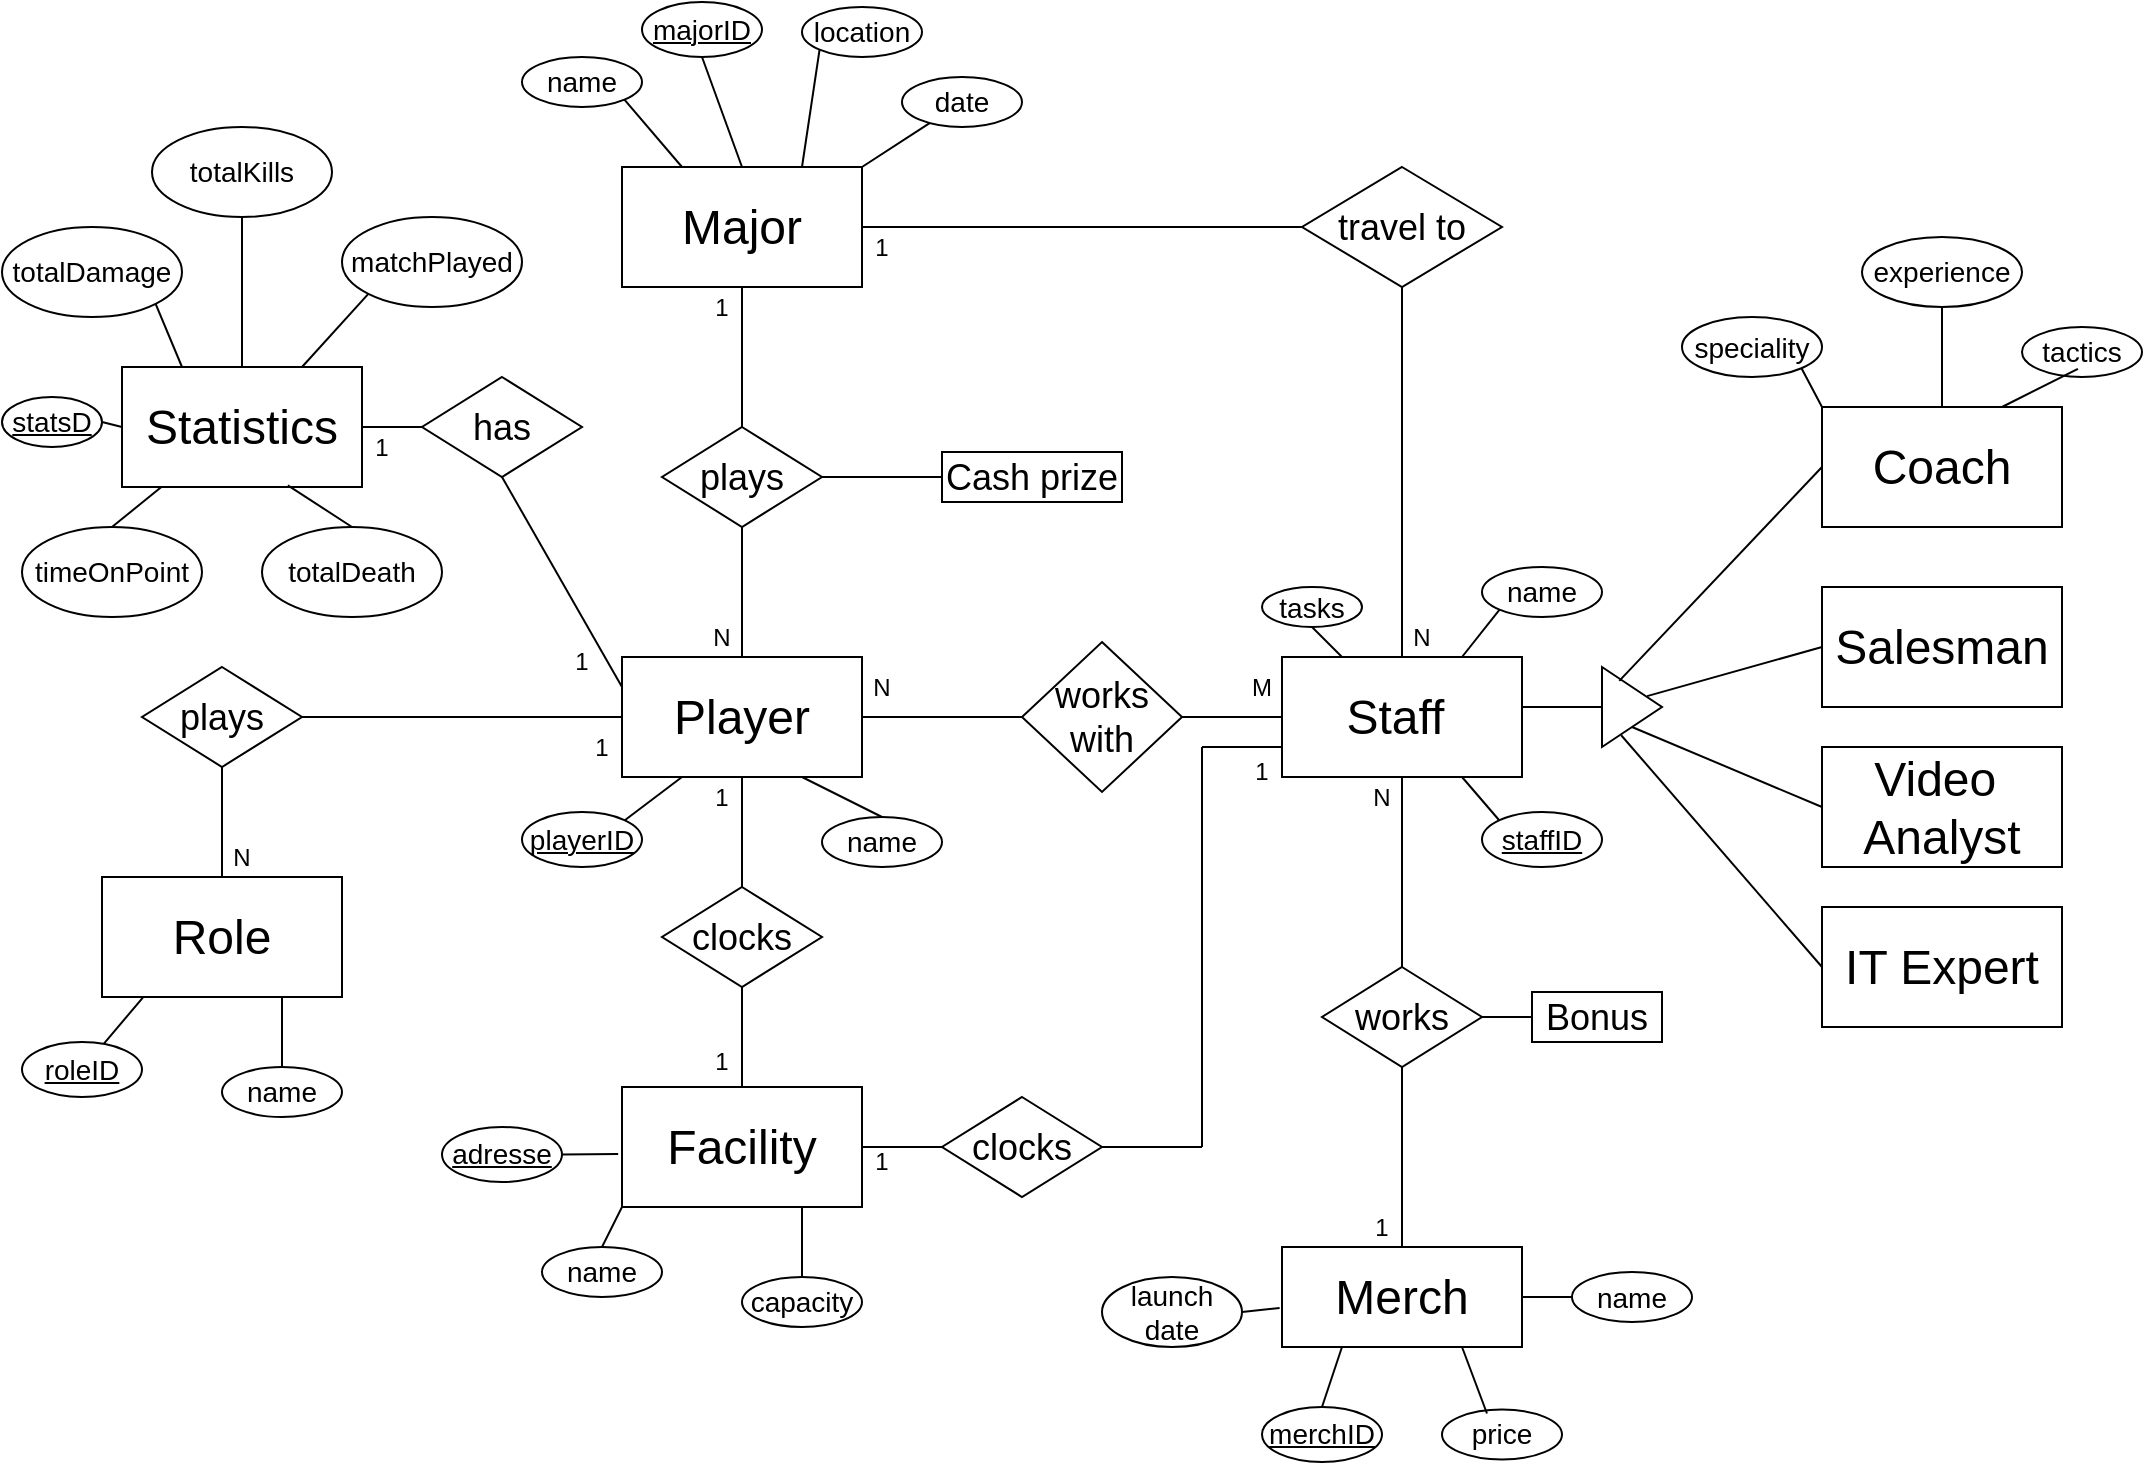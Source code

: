 <mxfile version="24.4.10" type="github">
  <diagram name="Page-1" id="mpO6CN6qQZyS7VdnXvxC">
    <mxGraphModel dx="1644" dy="1393" grid="1" gridSize="10" guides="1" tooltips="1" connect="1" arrows="1" fold="1" page="1" pageScale="1" pageWidth="1100" pageHeight="850" math="0" shadow="0">
      <root>
        <mxCell id="0" />
        <mxCell id="1" parent="0" />
        <mxCell id="7F4NbGWEjHwFpx8pUK05-1" value="&lt;font style=&quot;font-size: 24px;&quot;&gt;Player&lt;/font&gt;" style="rounded=0;whiteSpace=wrap;html=1;" vertex="1" parent="1">
          <mxGeometry x="330" y="387.5" width="120" height="60" as="geometry" />
        </mxCell>
        <mxCell id="7F4NbGWEjHwFpx8pUK05-2" value="&lt;font style=&quot;font-size: 24px;&quot;&gt;Major&lt;/font&gt;" style="rounded=0;whiteSpace=wrap;html=1;" vertex="1" parent="1">
          <mxGeometry x="330" y="142.5" width="120" height="60" as="geometry" />
        </mxCell>
        <mxCell id="7F4NbGWEjHwFpx8pUK05-3" value="&lt;font style=&quot;font-size: 24px;&quot;&gt;Statistics&lt;/font&gt;" style="rounded=0;whiteSpace=wrap;html=1;" vertex="1" parent="1">
          <mxGeometry x="80" y="242.5" width="120" height="60" as="geometry" />
        </mxCell>
        <mxCell id="7F4NbGWEjHwFpx8pUK05-4" value="&lt;font style=&quot;font-size: 24px;&quot;&gt;Facility&lt;/font&gt;" style="rounded=0;whiteSpace=wrap;html=1;" vertex="1" parent="1">
          <mxGeometry x="330" y="602.5" width="120" height="60" as="geometry" />
        </mxCell>
        <mxCell id="7F4NbGWEjHwFpx8pUK05-5" value="&lt;font style=&quot;font-size: 24px;&quot;&gt;Staff&amp;nbsp;&lt;/font&gt;" style="rounded=0;whiteSpace=wrap;html=1;" vertex="1" parent="1">
          <mxGeometry x="660" y="387.5" width="120" height="60" as="geometry" />
        </mxCell>
        <mxCell id="7F4NbGWEjHwFpx8pUK05-7" value="&lt;font style=&quot;font-size: 24px;&quot;&gt;Merch&lt;/font&gt;" style="rounded=0;whiteSpace=wrap;html=1;" vertex="1" parent="1">
          <mxGeometry x="660" y="682.5" width="120" height="50" as="geometry" />
        </mxCell>
        <mxCell id="7F4NbGWEjHwFpx8pUK05-8" value="&lt;font style=&quot;font-size: 24px;&quot;&gt;Salesman&lt;/font&gt;" style="rounded=0;whiteSpace=wrap;html=1;" vertex="1" parent="1">
          <mxGeometry x="930" y="352.5" width="120" height="60" as="geometry" />
        </mxCell>
        <mxCell id="7F4NbGWEjHwFpx8pUK05-9" value="&lt;font style=&quot;font-size: 24px;&quot;&gt;Coach&lt;/font&gt;" style="rounded=0;whiteSpace=wrap;html=1;" vertex="1" parent="1">
          <mxGeometry x="930" y="262.5" width="120" height="60" as="geometry" />
        </mxCell>
        <mxCell id="7F4NbGWEjHwFpx8pUK05-10" value="&lt;font style=&quot;font-size: 24px;&quot;&gt;Video&amp;nbsp;&lt;/font&gt;&lt;div&gt;&lt;font style=&quot;font-size: 24px;&quot;&gt;Analyst&lt;/font&gt;&lt;/div&gt;" style="rounded=0;whiteSpace=wrap;html=1;" vertex="1" parent="1">
          <mxGeometry x="930" y="432.5" width="120" height="60" as="geometry" />
        </mxCell>
        <mxCell id="7F4NbGWEjHwFpx8pUK05-11" value="&lt;font style=&quot;font-size: 24px;&quot;&gt;IT Expert&lt;/font&gt;" style="rounded=0;whiteSpace=wrap;html=1;" vertex="1" parent="1">
          <mxGeometry x="930" y="512.5" width="120" height="60" as="geometry" />
        </mxCell>
        <mxCell id="7F4NbGWEjHwFpx8pUK05-12" value="&lt;font style=&quot;font-size: 24px;&quot;&gt;Role&lt;/font&gt;" style="rounded=0;whiteSpace=wrap;html=1;" vertex="1" parent="1">
          <mxGeometry x="70" y="497.5" width="120" height="60" as="geometry" />
        </mxCell>
        <mxCell id="7F4NbGWEjHwFpx8pUK05-13" value="&lt;font style=&quot;font-size: 18px;&quot;&gt;plays&lt;/font&gt;" style="rhombus;whiteSpace=wrap;html=1;" vertex="1" parent="1">
          <mxGeometry x="350" y="272.5" width="80" height="50" as="geometry" />
        </mxCell>
        <mxCell id="7F4NbGWEjHwFpx8pUK05-14" value="&lt;font style=&quot;font-size: 18px;&quot;&gt;Cash prize&lt;/font&gt;" style="rounded=0;whiteSpace=wrap;html=1;" vertex="1" parent="1">
          <mxGeometry x="490" y="285" width="90" height="25" as="geometry" />
        </mxCell>
        <mxCell id="7F4NbGWEjHwFpx8pUK05-15" value="&lt;font style=&quot;font-size: 18px;&quot;&gt;clocks&lt;/font&gt;" style="rhombus;whiteSpace=wrap;html=1;" vertex="1" parent="1">
          <mxGeometry x="350" y="502.5" width="80" height="50" as="geometry" />
        </mxCell>
        <mxCell id="7F4NbGWEjHwFpx8pUK05-16" value="&lt;font style=&quot;font-size: 18px;&quot;&gt;clocks&lt;/font&gt;" style="rhombus;whiteSpace=wrap;html=1;" vertex="1" parent="1">
          <mxGeometry x="490" y="607.5" width="80" height="50" as="geometry" />
        </mxCell>
        <mxCell id="7F4NbGWEjHwFpx8pUK05-17" value="&lt;font style=&quot;font-size: 18px;&quot;&gt;works&lt;/font&gt;" style="rhombus;whiteSpace=wrap;html=1;" vertex="1" parent="1">
          <mxGeometry x="680" y="542.5" width="80" height="50" as="geometry" />
        </mxCell>
        <mxCell id="7F4NbGWEjHwFpx8pUK05-18" value="" style="triangle;whiteSpace=wrap;html=1;" vertex="1" parent="1">
          <mxGeometry x="820" y="392.5" width="30" height="40" as="geometry" />
        </mxCell>
        <mxCell id="7F4NbGWEjHwFpx8pUK05-19" value="&lt;font style=&quot;font-size: 18px;&quot;&gt;has&lt;/font&gt;" style="rhombus;whiteSpace=wrap;html=1;" vertex="1" parent="1">
          <mxGeometry x="230" y="247.5" width="80" height="50" as="geometry" />
        </mxCell>
        <mxCell id="7F4NbGWEjHwFpx8pUK05-20" value="&lt;font style=&quot;font-size: 18px;&quot;&gt;plays&lt;/font&gt;" style="rhombus;whiteSpace=wrap;html=1;" vertex="1" parent="1">
          <mxGeometry x="90" y="392.5" width="80" height="50" as="geometry" />
        </mxCell>
        <mxCell id="7F4NbGWEjHwFpx8pUK05-21" value="&lt;font style=&quot;font-size: 18px;&quot;&gt;travel to&lt;/font&gt;" style="rhombus;whiteSpace=wrap;html=1;" vertex="1" parent="1">
          <mxGeometry x="670" y="142.5" width="100" height="60" as="geometry" />
        </mxCell>
        <mxCell id="7F4NbGWEjHwFpx8pUK05-22" value="" style="endArrow=none;html=1;rounded=0;exitX=0.5;exitY=1;exitDx=0;exitDy=0;entryX=0.5;entryY=0;entryDx=0;entryDy=0;" edge="1" parent="1" source="7F4NbGWEjHwFpx8pUK05-1" target="7F4NbGWEjHwFpx8pUK05-15">
          <mxGeometry width="50" height="50" relative="1" as="geometry">
            <mxPoint x="430" y="522.5" as="sourcePoint" />
            <mxPoint x="480" y="472.5" as="targetPoint" />
          </mxGeometry>
        </mxCell>
        <mxCell id="7F4NbGWEjHwFpx8pUK05-23" value="" style="endArrow=none;html=1;rounded=0;entryX=0.5;entryY=0;entryDx=0;entryDy=0;" edge="1" parent="1" target="7F4NbGWEjHwFpx8pUK05-4">
          <mxGeometry width="50" height="50" relative="1" as="geometry">
            <mxPoint x="390" y="552.5" as="sourcePoint" />
            <mxPoint x="400" y="512.5" as="targetPoint" />
          </mxGeometry>
        </mxCell>
        <mxCell id="7F4NbGWEjHwFpx8pUK05-24" value="" style="endArrow=none;html=1;rounded=0;exitX=0;exitY=0.5;exitDx=0;exitDy=0;entryX=1;entryY=0.5;entryDx=0;entryDy=0;" edge="1" parent="1" source="7F4NbGWEjHwFpx8pUK05-1" target="7F4NbGWEjHwFpx8pUK05-20">
          <mxGeometry width="50" height="50" relative="1" as="geometry">
            <mxPoint x="410" y="467.5" as="sourcePoint" />
            <mxPoint x="410" y="522.5" as="targetPoint" />
          </mxGeometry>
        </mxCell>
        <mxCell id="7F4NbGWEjHwFpx8pUK05-25" value="" style="endArrow=none;html=1;rounded=0;exitX=0.5;exitY=1;exitDx=0;exitDy=0;entryX=0.5;entryY=0;entryDx=0;entryDy=0;" edge="1" parent="1" source="7F4NbGWEjHwFpx8pUK05-20" target="7F4NbGWEjHwFpx8pUK05-12">
          <mxGeometry width="50" height="50" relative="1" as="geometry">
            <mxPoint x="420" y="477.5" as="sourcePoint" />
            <mxPoint x="420" y="532.5" as="targetPoint" />
          </mxGeometry>
        </mxCell>
        <mxCell id="7F4NbGWEjHwFpx8pUK05-27" value="" style="endArrow=none;html=1;rounded=0;entryX=1;entryY=0.5;entryDx=0;entryDy=0;exitX=0;exitY=0.5;exitDx=0;exitDy=0;" edge="1" parent="1" source="7F4NbGWEjHwFpx8pUK05-19" target="7F4NbGWEjHwFpx8pUK05-3">
          <mxGeometry width="50" height="50" relative="1" as="geometry">
            <mxPoint x="430" y="522.5" as="sourcePoint" />
            <mxPoint x="480" y="472.5" as="targetPoint" />
          </mxGeometry>
        </mxCell>
        <mxCell id="7F4NbGWEjHwFpx8pUK05-28" value="" style="endArrow=none;html=1;rounded=0;exitX=0.5;exitY=1;exitDx=0;exitDy=0;entryX=0;entryY=0.25;entryDx=0;entryDy=0;" edge="1" parent="1" source="7F4NbGWEjHwFpx8pUK05-19" target="7F4NbGWEjHwFpx8pUK05-1">
          <mxGeometry width="50" height="50" relative="1" as="geometry">
            <mxPoint x="440" y="497.5" as="sourcePoint" />
            <mxPoint x="440" y="552.5" as="targetPoint" />
          </mxGeometry>
        </mxCell>
        <mxCell id="7F4NbGWEjHwFpx8pUK05-29" value="" style="endArrow=none;html=1;rounded=0;exitX=0.5;exitY=1;exitDx=0;exitDy=0;entryX=0.5;entryY=0;entryDx=0;entryDy=0;" edge="1" parent="1" source="7F4NbGWEjHwFpx8pUK05-13" target="7F4NbGWEjHwFpx8pUK05-1">
          <mxGeometry width="50" height="50" relative="1" as="geometry">
            <mxPoint x="450" y="507.5" as="sourcePoint" />
            <mxPoint x="450" y="562.5" as="targetPoint" />
          </mxGeometry>
        </mxCell>
        <mxCell id="7F4NbGWEjHwFpx8pUK05-30" value="" style="endArrow=none;html=1;rounded=0;exitX=0.5;exitY=1;exitDx=0;exitDy=0;entryX=0.5;entryY=0;entryDx=0;entryDy=0;" edge="1" parent="1" source="7F4NbGWEjHwFpx8pUK05-2" target="7F4NbGWEjHwFpx8pUK05-13">
          <mxGeometry width="50" height="50" relative="1" as="geometry">
            <mxPoint x="460" y="517.5" as="sourcePoint" />
            <mxPoint x="460" y="572.5" as="targetPoint" />
          </mxGeometry>
        </mxCell>
        <mxCell id="7F4NbGWEjHwFpx8pUK05-31" value="" style="endArrow=none;html=1;rounded=0;exitX=1;exitY=0.5;exitDx=0;exitDy=0;entryX=0;entryY=0.5;entryDx=0;entryDy=0;" edge="1" parent="1" source="7F4NbGWEjHwFpx8pUK05-13" target="7F4NbGWEjHwFpx8pUK05-14">
          <mxGeometry width="50" height="50" relative="1" as="geometry">
            <mxPoint x="470" y="527.5" as="sourcePoint" />
            <mxPoint x="470" y="582.5" as="targetPoint" />
          </mxGeometry>
        </mxCell>
        <mxCell id="7F4NbGWEjHwFpx8pUK05-32" value="" style="endArrow=none;html=1;rounded=0;exitX=0.5;exitY=1;exitDx=0;exitDy=0;entryX=0.5;entryY=0;entryDx=0;entryDy=0;" edge="1" parent="1" source="7F4NbGWEjHwFpx8pUK05-21" target="7F4NbGWEjHwFpx8pUK05-5">
          <mxGeometry width="50" height="50" relative="1" as="geometry">
            <mxPoint x="480" y="537.5" as="sourcePoint" />
            <mxPoint x="480" y="592.5" as="targetPoint" />
          </mxGeometry>
        </mxCell>
        <mxCell id="7F4NbGWEjHwFpx8pUK05-33" value="&lt;font style=&quot;font-size: 18px;&quot;&gt;works with&lt;/font&gt;" style="rhombus;whiteSpace=wrap;html=1;" vertex="1" parent="1">
          <mxGeometry x="530" y="380" width="80" height="75" as="geometry" />
        </mxCell>
        <mxCell id="7F4NbGWEjHwFpx8pUK05-34" value="" style="endArrow=none;html=1;rounded=0;exitX=1;exitY=0.5;exitDx=0;exitDy=0;entryX=0;entryY=0.5;entryDx=0;entryDy=0;" edge="1" parent="1" source="7F4NbGWEjHwFpx8pUK05-33" target="7F4NbGWEjHwFpx8pUK05-5">
          <mxGeometry width="50" height="50" relative="1" as="geometry">
            <mxPoint x="730" y="222.5" as="sourcePoint" />
            <mxPoint x="730" y="397.5" as="targetPoint" />
          </mxGeometry>
        </mxCell>
        <mxCell id="7F4NbGWEjHwFpx8pUK05-35" value="" style="endArrow=none;html=1;rounded=0;exitX=1;exitY=0.5;exitDx=0;exitDy=0;entryX=0;entryY=0.5;entryDx=0;entryDy=0;" edge="1" parent="1" source="7F4NbGWEjHwFpx8pUK05-1" target="7F4NbGWEjHwFpx8pUK05-33">
          <mxGeometry width="50" height="50" relative="1" as="geometry">
            <mxPoint x="740" y="232.5" as="sourcePoint" />
            <mxPoint x="740" y="407.5" as="targetPoint" />
          </mxGeometry>
        </mxCell>
        <mxCell id="7F4NbGWEjHwFpx8pUK05-36" value="" style="endArrow=none;html=1;rounded=0;exitX=0;exitY=0.5;exitDx=0;exitDy=0;" edge="1" parent="1" source="7F4NbGWEjHwFpx8pUK05-18">
          <mxGeometry width="50" height="50" relative="1" as="geometry">
            <mxPoint x="750" y="242.5" as="sourcePoint" />
            <mxPoint x="780" y="412.5" as="targetPoint" />
          </mxGeometry>
        </mxCell>
        <mxCell id="7F4NbGWEjHwFpx8pUK05-37" value="" style="endArrow=none;html=1;rounded=0;exitX=0;exitY=0.5;exitDx=0;exitDy=0;entryX=0.752;entryY=0.364;entryDx=0;entryDy=0;entryPerimeter=0;" edge="1" parent="1" source="7F4NbGWEjHwFpx8pUK05-8" target="7F4NbGWEjHwFpx8pUK05-18">
          <mxGeometry width="50" height="50" relative="1" as="geometry">
            <mxPoint x="760" y="252.5" as="sourcePoint" />
            <mxPoint x="760" y="427.5" as="targetPoint" />
          </mxGeometry>
        </mxCell>
        <mxCell id="7F4NbGWEjHwFpx8pUK05-38" value="" style="endArrow=none;html=1;rounded=0;exitX=0;exitY=0.5;exitDx=0;exitDy=0;entryX=0.288;entryY=0.173;entryDx=0;entryDy=0;entryPerimeter=0;" edge="1" parent="1" source="7F4NbGWEjHwFpx8pUK05-9" target="7F4NbGWEjHwFpx8pUK05-18">
          <mxGeometry width="50" height="50" relative="1" as="geometry">
            <mxPoint x="770" y="262.5" as="sourcePoint" />
            <mxPoint x="850" y="412.5" as="targetPoint" />
          </mxGeometry>
        </mxCell>
        <mxCell id="7F4NbGWEjHwFpx8pUK05-39" value="" style="endArrow=none;html=1;rounded=0;exitX=0;exitY=0.5;exitDx=0;exitDy=0;entryX=0.5;entryY=1;entryDx=0;entryDy=0;" edge="1" parent="1" source="7F4NbGWEjHwFpx8pUK05-10" target="7F4NbGWEjHwFpx8pUK05-18">
          <mxGeometry width="50" height="50" relative="1" as="geometry">
            <mxPoint x="780" y="272.5" as="sourcePoint" />
            <mxPoint x="780" y="447.5" as="targetPoint" />
          </mxGeometry>
        </mxCell>
        <mxCell id="7F4NbGWEjHwFpx8pUK05-40" value="" style="endArrow=none;html=1;rounded=0;entryX=0;entryY=0.5;entryDx=0;entryDy=0;exitX=0.32;exitY=0.853;exitDx=0;exitDy=0;exitPerimeter=0;" edge="1" parent="1" source="7F4NbGWEjHwFpx8pUK05-18" target="7F4NbGWEjHwFpx8pUK05-11">
          <mxGeometry width="50" height="50" relative="1" as="geometry">
            <mxPoint x="830" y="422.5" as="sourcePoint" />
            <mxPoint x="790" y="457.5" as="targetPoint" />
          </mxGeometry>
        </mxCell>
        <mxCell id="7F4NbGWEjHwFpx8pUK05-41" value="" style="endArrow=none;html=1;rounded=0;exitX=1;exitY=0.5;exitDx=0;exitDy=0;entryX=0;entryY=0.5;entryDx=0;entryDy=0;" edge="1" parent="1" source="7F4NbGWEjHwFpx8pUK05-4" target="7F4NbGWEjHwFpx8pUK05-16">
          <mxGeometry width="50" height="50" relative="1" as="geometry">
            <mxPoint x="800" y="292.5" as="sourcePoint" />
            <mxPoint x="800" y="467.5" as="targetPoint" />
          </mxGeometry>
        </mxCell>
        <mxCell id="7F4NbGWEjHwFpx8pUK05-42" value="" style="endArrow=none;html=1;rounded=0;entryX=1;entryY=0.5;entryDx=0;entryDy=0;" edge="1" parent="1" target="7F4NbGWEjHwFpx8pUK05-16">
          <mxGeometry width="50" height="50" relative="1" as="geometry">
            <mxPoint x="620" y="632.5" as="sourcePoint" />
            <mxPoint x="810" y="477.5" as="targetPoint" />
          </mxGeometry>
        </mxCell>
        <mxCell id="7F4NbGWEjHwFpx8pUK05-43" value="" style="endArrow=none;html=1;rounded=0;" edge="1" parent="1">
          <mxGeometry width="50" height="50" relative="1" as="geometry">
            <mxPoint x="620" y="432.5" as="sourcePoint" />
            <mxPoint x="620" y="632.5" as="targetPoint" />
          </mxGeometry>
        </mxCell>
        <mxCell id="7F4NbGWEjHwFpx8pUK05-44" value="" style="endArrow=none;html=1;rounded=0;entryX=0;entryY=0.75;entryDx=0;entryDy=0;" edge="1" parent="1" target="7F4NbGWEjHwFpx8pUK05-5">
          <mxGeometry width="50" height="50" relative="1" as="geometry">
            <mxPoint x="620" y="432.5" as="sourcePoint" />
            <mxPoint x="830" y="497.5" as="targetPoint" />
          </mxGeometry>
        </mxCell>
        <mxCell id="7F4NbGWEjHwFpx8pUK05-45" value="" style="endArrow=none;html=1;rounded=0;entryX=0.5;entryY=1;entryDx=0;entryDy=0;" edge="1" parent="1" source="7F4NbGWEjHwFpx8pUK05-17" target="7F4NbGWEjHwFpx8pUK05-5">
          <mxGeometry width="50" height="50" relative="1" as="geometry">
            <mxPoint x="600" y="522.5" as="sourcePoint" />
            <mxPoint x="650" y="472.5" as="targetPoint" />
          </mxGeometry>
        </mxCell>
        <mxCell id="7F4NbGWEjHwFpx8pUK05-46" value="" style="endArrow=none;html=1;rounded=0;exitX=0.5;exitY=1;exitDx=0;exitDy=0;entryX=0.5;entryY=0;entryDx=0;entryDy=0;" edge="1" parent="1" source="7F4NbGWEjHwFpx8pUK05-17" target="7F4NbGWEjHwFpx8pUK05-7">
          <mxGeometry width="50" height="50" relative="1" as="geometry">
            <mxPoint x="840" y="332.5" as="sourcePoint" />
            <mxPoint x="840" y="507.5" as="targetPoint" />
          </mxGeometry>
        </mxCell>
        <mxCell id="7F4NbGWEjHwFpx8pUK05-47" value="" style="endArrow=none;html=1;rounded=0;exitX=0;exitY=0.5;exitDx=0;exitDy=0;entryX=1;entryY=0.5;entryDx=0;entryDy=0;" edge="1" parent="1" source="7F4NbGWEjHwFpx8pUK05-21" target="7F4NbGWEjHwFpx8pUK05-2">
          <mxGeometry width="50" height="50" relative="1" as="geometry">
            <mxPoint x="730" y="222.5" as="sourcePoint" />
            <mxPoint x="730" y="397.5" as="targetPoint" />
          </mxGeometry>
        </mxCell>
        <mxCell id="7F4NbGWEjHwFpx8pUK05-48" value="&lt;u&gt;&lt;font style=&quot;font-size: 14px;&quot;&gt;playerID&lt;/font&gt;&lt;/u&gt;" style="ellipse;whiteSpace=wrap;html=1;" vertex="1" parent="1">
          <mxGeometry x="280" y="465" width="60" height="27.5" as="geometry" />
        </mxCell>
        <mxCell id="7F4NbGWEjHwFpx8pUK05-49" value="&lt;font style=&quot;font-size: 14px;&quot;&gt;name&lt;/font&gt;" style="ellipse;whiteSpace=wrap;html=1;" vertex="1" parent="1">
          <mxGeometry x="430" y="467.5" width="60" height="25" as="geometry" />
        </mxCell>
        <mxCell id="7F4NbGWEjHwFpx8pUK05-51" value="&lt;font style=&quot;font-size: 14px;&quot;&gt;name&lt;/font&gt;" style="ellipse;whiteSpace=wrap;html=1;" vertex="1" parent="1">
          <mxGeometry x="760" y="342.5" width="60" height="25" as="geometry" />
        </mxCell>
        <mxCell id="7F4NbGWEjHwFpx8pUK05-52" value="&lt;u&gt;&lt;font style=&quot;font-size: 14px;&quot;&gt;staffID&lt;/font&gt;&lt;/u&gt;" style="ellipse;whiteSpace=wrap;html=1;" vertex="1" parent="1">
          <mxGeometry x="760" y="465" width="60" height="27.5" as="geometry" />
        </mxCell>
        <mxCell id="7F4NbGWEjHwFpx8pUK05-53" value="&lt;font style=&quot;font-size: 14px;&quot;&gt;experience&lt;/font&gt;" style="ellipse;whiteSpace=wrap;html=1;" vertex="1" parent="1">
          <mxGeometry x="950" y="177.5" width="80" height="35" as="geometry" />
        </mxCell>
        <mxCell id="7F4NbGWEjHwFpx8pUK05-54" value="&lt;font style=&quot;font-size: 14px;&quot;&gt;tactics&lt;/font&gt;" style="ellipse;whiteSpace=wrap;html=1;" vertex="1" parent="1">
          <mxGeometry x="1030" y="222.5" width="60" height="25" as="geometry" />
        </mxCell>
        <mxCell id="7F4NbGWEjHwFpx8pUK05-55" value="&lt;font style=&quot;font-size: 14px;&quot;&gt;speciality&lt;/font&gt;" style="ellipse;whiteSpace=wrap;html=1;" vertex="1" parent="1">
          <mxGeometry x="860" y="217.5" width="70" height="30" as="geometry" />
        </mxCell>
        <mxCell id="7F4NbGWEjHwFpx8pUK05-56" value="&lt;font style=&quot;font-size: 14px;&quot;&gt;tasks&lt;/font&gt;" style="ellipse;whiteSpace=wrap;html=1;" vertex="1" parent="1">
          <mxGeometry x="650" y="352.5" width="50" height="20" as="geometry" />
        </mxCell>
        <mxCell id="7F4NbGWEjHwFpx8pUK05-57" value="&lt;u&gt;&lt;font style=&quot;font-size: 14px;&quot;&gt;merchID&lt;/font&gt;&lt;/u&gt;" style="ellipse;whiteSpace=wrap;html=1;" vertex="1" parent="1">
          <mxGeometry x="650" y="762.5" width="60" height="27.5" as="geometry" />
        </mxCell>
        <mxCell id="7F4NbGWEjHwFpx8pUK05-58" value="&lt;font style=&quot;font-size: 14px;&quot;&gt;name&lt;/font&gt;" style="ellipse;whiteSpace=wrap;html=1;" vertex="1" parent="1">
          <mxGeometry x="805" y="695" width="60" height="25" as="geometry" />
        </mxCell>
        <mxCell id="7F4NbGWEjHwFpx8pUK05-59" value="&lt;font style=&quot;font-size: 14px;&quot;&gt;launch&lt;/font&gt;&lt;div&gt;&lt;font style=&quot;font-size: 14px;&quot;&gt;date&lt;/font&gt;&lt;/div&gt;" style="ellipse;whiteSpace=wrap;html=1;" vertex="1" parent="1">
          <mxGeometry x="570" y="697.5" width="70" height="35" as="geometry" />
        </mxCell>
        <mxCell id="7F4NbGWEjHwFpx8pUK05-60" value="&lt;font style=&quot;font-size: 14px;&quot;&gt;price&lt;/font&gt;" style="ellipse;whiteSpace=wrap;html=1;" vertex="1" parent="1">
          <mxGeometry x="740" y="763.75" width="60" height="25" as="geometry" />
        </mxCell>
        <mxCell id="7F4NbGWEjHwFpx8pUK05-61" value="&lt;u&gt;&lt;font style=&quot;font-size: 14px;&quot;&gt;adresse&lt;/font&gt;&lt;/u&gt;" style="ellipse;whiteSpace=wrap;html=1;" vertex="1" parent="1">
          <mxGeometry x="240" y="622.5" width="60" height="27.5" as="geometry" />
        </mxCell>
        <mxCell id="7F4NbGWEjHwFpx8pUK05-62" value="&lt;font style=&quot;font-size: 14px;&quot;&gt;name&lt;/font&gt;" style="ellipse;whiteSpace=wrap;html=1;" vertex="1" parent="1">
          <mxGeometry x="290" y="682.5" width="60" height="25" as="geometry" />
        </mxCell>
        <mxCell id="7F4NbGWEjHwFpx8pUK05-63" value="&lt;font style=&quot;font-size: 14px;&quot;&gt;capacity&lt;/font&gt;" style="ellipse;whiteSpace=wrap;html=1;" vertex="1" parent="1">
          <mxGeometry x="390" y="697.5" width="60" height="25" as="geometry" />
        </mxCell>
        <mxCell id="7F4NbGWEjHwFpx8pUK05-64" value="&lt;u&gt;&lt;font style=&quot;font-size: 14px;&quot;&gt;roleID&lt;/font&gt;&lt;/u&gt;" style="ellipse;whiteSpace=wrap;html=1;" vertex="1" parent="1">
          <mxGeometry x="30" y="580" width="60" height="27.5" as="geometry" />
        </mxCell>
        <mxCell id="7F4NbGWEjHwFpx8pUK05-65" value="&lt;u&gt;&lt;font style=&quot;font-size: 14px;&quot;&gt;statsD&lt;/font&gt;&lt;/u&gt;" style="ellipse;whiteSpace=wrap;html=1;" vertex="1" parent="1">
          <mxGeometry x="20" y="257.5" width="50" height="25" as="geometry" />
        </mxCell>
        <mxCell id="7F4NbGWEjHwFpx8pUK05-66" value="&lt;font style=&quot;font-size: 14px;&quot;&gt;name&lt;/font&gt;" style="ellipse;whiteSpace=wrap;html=1;" vertex="1" parent="1">
          <mxGeometry x="130" y="592.5" width="60" height="25" as="geometry" />
        </mxCell>
        <mxCell id="7F4NbGWEjHwFpx8pUK05-68" value="&lt;font style=&quot;font-size: 14px;&quot;&gt;matchPlayed&lt;/font&gt;" style="ellipse;whiteSpace=wrap;html=1;" vertex="1" parent="1">
          <mxGeometry x="190" y="167.5" width="90" height="45" as="geometry" />
        </mxCell>
        <mxCell id="7F4NbGWEjHwFpx8pUK05-69" value="&lt;font style=&quot;font-size: 14px;&quot;&gt;totalDamage&lt;/font&gt;" style="ellipse;whiteSpace=wrap;html=1;" vertex="1" parent="1">
          <mxGeometry x="20" y="172.5" width="90" height="45" as="geometry" />
        </mxCell>
        <mxCell id="7F4NbGWEjHwFpx8pUK05-70" value="&lt;span style=&quot;font-size: 14px;&quot;&gt;timeOnPoint&lt;/span&gt;" style="ellipse;whiteSpace=wrap;html=1;" vertex="1" parent="1">
          <mxGeometry x="30" y="322.5" width="90" height="45" as="geometry" />
        </mxCell>
        <mxCell id="7F4NbGWEjHwFpx8pUK05-71" value="&lt;font style=&quot;font-size: 14px;&quot;&gt;totalDeath&lt;/font&gt;" style="ellipse;whiteSpace=wrap;html=1;" vertex="1" parent="1">
          <mxGeometry x="150" y="322.5" width="90" height="45" as="geometry" />
        </mxCell>
        <mxCell id="7F4NbGWEjHwFpx8pUK05-73" value="&lt;font style=&quot;font-size: 14px;&quot;&gt;totalKills&lt;/font&gt;" style="ellipse;whiteSpace=wrap;html=1;" vertex="1" parent="1">
          <mxGeometry x="95" y="122.5" width="90" height="45" as="geometry" />
        </mxCell>
        <mxCell id="7F4NbGWEjHwFpx8pUK05-74" value="&lt;u&gt;&lt;font style=&quot;font-size: 14px;&quot;&gt;majorID&lt;/font&gt;&lt;/u&gt;" style="ellipse;whiteSpace=wrap;html=1;" vertex="1" parent="1">
          <mxGeometry x="340" y="60" width="60" height="27.5" as="geometry" />
        </mxCell>
        <mxCell id="7F4NbGWEjHwFpx8pUK05-75" value="&lt;font style=&quot;font-size: 14px;&quot;&gt;location&lt;/font&gt;" style="ellipse;whiteSpace=wrap;html=1;" vertex="1" parent="1">
          <mxGeometry x="420" y="62.5" width="60" height="25" as="geometry" />
        </mxCell>
        <mxCell id="7F4NbGWEjHwFpx8pUK05-76" value="&lt;font style=&quot;font-size: 14px;&quot;&gt;name&lt;/font&gt;" style="ellipse;whiteSpace=wrap;html=1;" vertex="1" parent="1">
          <mxGeometry x="280" y="87.5" width="60" height="25" as="geometry" />
        </mxCell>
        <mxCell id="7F4NbGWEjHwFpx8pUK05-77" value="&lt;font style=&quot;font-size: 14px;&quot;&gt;date&lt;/font&gt;" style="ellipse;whiteSpace=wrap;html=1;" vertex="1" parent="1">
          <mxGeometry x="470" y="97.5" width="60" height="25" as="geometry" />
        </mxCell>
        <mxCell id="7F4NbGWEjHwFpx8pUK05-78" value="&lt;font style=&quot;font-size: 18px;&quot;&gt;Bonus&lt;/font&gt;" style="rounded=0;whiteSpace=wrap;html=1;" vertex="1" parent="1">
          <mxGeometry x="785" y="555" width="65" height="25" as="geometry" />
        </mxCell>
        <mxCell id="7F4NbGWEjHwFpx8pUK05-79" value="" style="endArrow=none;html=1;rounded=0;exitX=1;exitY=0.5;exitDx=0;exitDy=0;entryX=0;entryY=0.5;entryDx=0;entryDy=0;" edge="1" parent="1" source="7F4NbGWEjHwFpx8pUK05-17" target="7F4NbGWEjHwFpx8pUK05-78">
          <mxGeometry width="50" height="50" relative="1" as="geometry">
            <mxPoint x="440" y="307.5" as="sourcePoint" />
            <mxPoint x="500" y="307.5" as="targetPoint" />
          </mxGeometry>
        </mxCell>
        <mxCell id="7F4NbGWEjHwFpx8pUK05-80" value="" style="endArrow=none;html=1;rounded=0;exitX=1;exitY=0.5;exitDx=0;exitDy=0;entryX=0;entryY=0.5;entryDx=0;entryDy=0;" edge="1" parent="1" source="7F4NbGWEjHwFpx8pUK05-7" target="7F4NbGWEjHwFpx8pUK05-58">
          <mxGeometry width="50" height="50" relative="1" as="geometry">
            <mxPoint x="730" y="602.5" as="sourcePoint" />
            <mxPoint x="730" y="692.5" as="targetPoint" />
          </mxGeometry>
        </mxCell>
        <mxCell id="7F4NbGWEjHwFpx8pUK05-81" value="" style="endArrow=none;html=1;rounded=0;exitX=0.75;exitY=1;exitDx=0;exitDy=0;entryX=0.375;entryY=0.08;entryDx=0;entryDy=0;entryPerimeter=0;" edge="1" parent="1" source="7F4NbGWEjHwFpx8pUK05-7" target="7F4NbGWEjHwFpx8pUK05-60">
          <mxGeometry width="50" height="50" relative="1" as="geometry">
            <mxPoint x="740" y="612.5" as="sourcePoint" />
            <mxPoint x="740" y="702.5" as="targetPoint" />
          </mxGeometry>
        </mxCell>
        <mxCell id="7F4NbGWEjHwFpx8pUK05-82" value="" style="endArrow=none;html=1;rounded=0;exitX=0.25;exitY=1;exitDx=0;exitDy=0;entryX=0.5;entryY=0;entryDx=0;entryDy=0;" edge="1" parent="1" source="7F4NbGWEjHwFpx8pUK05-7" target="7F4NbGWEjHwFpx8pUK05-57">
          <mxGeometry width="50" height="50" relative="1" as="geometry">
            <mxPoint x="750" y="622.5" as="sourcePoint" />
            <mxPoint x="750" y="712.5" as="targetPoint" />
          </mxGeometry>
        </mxCell>
        <mxCell id="7F4NbGWEjHwFpx8pUK05-83" value="" style="endArrow=none;html=1;rounded=0;exitX=-0.01;exitY=0.61;exitDx=0;exitDy=0;entryX=1;entryY=0.5;entryDx=0;entryDy=0;exitPerimeter=0;" edge="1" parent="1" source="7F4NbGWEjHwFpx8pUK05-7" target="7F4NbGWEjHwFpx8pUK05-59">
          <mxGeometry width="50" height="50" relative="1" as="geometry">
            <mxPoint x="760" y="632.5" as="sourcePoint" />
            <mxPoint x="760" y="722.5" as="targetPoint" />
          </mxGeometry>
        </mxCell>
        <mxCell id="7F4NbGWEjHwFpx8pUK05-84" value="" style="endArrow=none;html=1;rounded=0;exitX=0.5;exitY=0;exitDx=0;exitDy=0;entryX=0;entryY=1;entryDx=0;entryDy=0;" edge="1" parent="1" source="7F4NbGWEjHwFpx8pUK05-62" target="7F4NbGWEjHwFpx8pUK05-4">
          <mxGeometry width="50" height="50" relative="1" as="geometry">
            <mxPoint x="380" y="742.5" as="sourcePoint" />
            <mxPoint x="430" y="692.5" as="targetPoint" />
          </mxGeometry>
        </mxCell>
        <mxCell id="7F4NbGWEjHwFpx8pUK05-85" value="" style="endArrow=none;html=1;rounded=0;exitX=1;exitY=0.5;exitDx=0;exitDy=0;entryX=-0.016;entryY=0.558;entryDx=0;entryDy=0;entryPerimeter=0;" edge="1" parent="1" source="7F4NbGWEjHwFpx8pUK05-61" target="7F4NbGWEjHwFpx8pUK05-4">
          <mxGeometry width="50" height="50" relative="1" as="geometry">
            <mxPoint x="529.49" y="720" as="sourcePoint" />
            <mxPoint x="529.49" y="810" as="targetPoint" />
          </mxGeometry>
        </mxCell>
        <mxCell id="7F4NbGWEjHwFpx8pUK05-86" value="" style="endArrow=none;html=1;rounded=0;exitX=0.75;exitY=1;exitDx=0;exitDy=0;entryX=0.5;entryY=0;entryDx=0;entryDy=0;" edge="1" parent="1" source="7F4NbGWEjHwFpx8pUK05-4" target="7F4NbGWEjHwFpx8pUK05-63">
          <mxGeometry width="50" height="50" relative="1" as="geometry">
            <mxPoint x="459.74" y="662.5" as="sourcePoint" />
            <mxPoint x="459.74" y="752.5" as="targetPoint" />
          </mxGeometry>
        </mxCell>
        <mxCell id="7F4NbGWEjHwFpx8pUK05-87" value="" style="endArrow=none;html=1;rounded=0;exitX=0.75;exitY=1;exitDx=0;exitDy=0;entryX=0.5;entryY=0;entryDx=0;entryDy=0;" edge="1" parent="1" source="7F4NbGWEjHwFpx8pUK05-12" target="7F4NbGWEjHwFpx8pUK05-66">
          <mxGeometry width="50" height="50" relative="1" as="geometry">
            <mxPoint x="228.95" y="542.5" as="sourcePoint" />
            <mxPoint x="228.95" y="632.5" as="targetPoint" />
          </mxGeometry>
        </mxCell>
        <mxCell id="7F4NbGWEjHwFpx8pUK05-88" value="" style="endArrow=none;html=1;rounded=0;exitX=0.171;exitY=1.003;exitDx=0;exitDy=0;exitPerimeter=0;" edge="1" parent="1" source="7F4NbGWEjHwFpx8pUK05-12" target="7F4NbGWEjHwFpx8pUK05-64">
          <mxGeometry width="50" height="50" relative="1" as="geometry">
            <mxPoint x="170" y="567.5" as="sourcePoint" />
            <mxPoint x="170" y="602.5" as="targetPoint" />
          </mxGeometry>
        </mxCell>
        <mxCell id="7F4NbGWEjHwFpx8pUK05-89" value="" style="endArrow=none;html=1;rounded=0;exitX=0.5;exitY=0;exitDx=0;exitDy=0;entryX=0.164;entryY=1;entryDx=0;entryDy=0;entryPerimeter=0;" edge="1" parent="1" source="7F4NbGWEjHwFpx8pUK05-70" target="7F4NbGWEjHwFpx8pUK05-3">
          <mxGeometry width="50" height="50" relative="1" as="geometry">
            <mxPoint x="180" y="577.5" as="sourcePoint" />
            <mxPoint x="180" y="612.5" as="targetPoint" />
          </mxGeometry>
        </mxCell>
        <mxCell id="7F4NbGWEjHwFpx8pUK05-90" value="" style="endArrow=none;html=1;rounded=0;exitX=0.5;exitY=0;exitDx=0;exitDy=0;entryX=0.691;entryY=0.986;entryDx=0;entryDy=0;entryPerimeter=0;" edge="1" parent="1" source="7F4NbGWEjHwFpx8pUK05-71" target="7F4NbGWEjHwFpx8pUK05-3">
          <mxGeometry width="50" height="50" relative="1" as="geometry">
            <mxPoint x="96" y="331.5" as="sourcePoint" />
            <mxPoint x="110" y="312.5" as="targetPoint" />
          </mxGeometry>
        </mxCell>
        <mxCell id="7F4NbGWEjHwFpx8pUK05-91" value="" style="endArrow=none;html=1;rounded=0;exitX=0;exitY=0.5;exitDx=0;exitDy=0;entryX=1;entryY=0.5;entryDx=0;entryDy=0;" edge="1" parent="1" source="7F4NbGWEjHwFpx8pUK05-3" target="7F4NbGWEjHwFpx8pUK05-65">
          <mxGeometry width="50" height="50" relative="1" as="geometry">
            <mxPoint x="106" y="341.5" as="sourcePoint" />
            <mxPoint x="120" y="322.5" as="targetPoint" />
          </mxGeometry>
        </mxCell>
        <mxCell id="7F4NbGWEjHwFpx8pUK05-92" value="" style="endArrow=none;html=1;rounded=0;exitX=0.25;exitY=0;exitDx=0;exitDy=0;entryX=1;entryY=1;entryDx=0;entryDy=0;" edge="1" parent="1" source="7F4NbGWEjHwFpx8pUK05-3" target="7F4NbGWEjHwFpx8pUK05-69">
          <mxGeometry width="50" height="50" relative="1" as="geometry">
            <mxPoint x="116" y="351.5" as="sourcePoint" />
            <mxPoint x="130" y="332.5" as="targetPoint" />
          </mxGeometry>
        </mxCell>
        <mxCell id="7F4NbGWEjHwFpx8pUK05-93" value="" style="endArrow=none;html=1;rounded=0;exitX=0.5;exitY=0;exitDx=0;exitDy=0;entryX=0.5;entryY=1;entryDx=0;entryDy=0;" edge="1" parent="1" source="7F4NbGWEjHwFpx8pUK05-3" target="7F4NbGWEjHwFpx8pUK05-73">
          <mxGeometry width="50" height="50" relative="1" as="geometry">
            <mxPoint x="126" y="361.5" as="sourcePoint" />
            <mxPoint x="140" y="342.5" as="targetPoint" />
          </mxGeometry>
        </mxCell>
        <mxCell id="7F4NbGWEjHwFpx8pUK05-94" value="" style="endArrow=none;html=1;rounded=0;exitX=0.75;exitY=0;exitDx=0;exitDy=0;entryX=0;entryY=1;entryDx=0;entryDy=0;" edge="1" parent="1" source="7F4NbGWEjHwFpx8pUK05-3" target="7F4NbGWEjHwFpx8pUK05-68">
          <mxGeometry width="50" height="50" relative="1" as="geometry">
            <mxPoint x="136" y="371.5" as="sourcePoint" />
            <mxPoint x="150" y="352.5" as="targetPoint" />
          </mxGeometry>
        </mxCell>
        <mxCell id="7F4NbGWEjHwFpx8pUK05-95" value="" style="endArrow=none;html=1;rounded=0;exitX=0.25;exitY=0;exitDx=0;exitDy=0;entryX=1;entryY=1;entryDx=0;entryDy=0;" edge="1" parent="1" source="7F4NbGWEjHwFpx8pUK05-2" target="7F4NbGWEjHwFpx8pUK05-76">
          <mxGeometry width="50" height="50" relative="1" as="geometry">
            <mxPoint x="180" y="252.5" as="sourcePoint" />
            <mxPoint x="213" y="215.5" as="targetPoint" />
          </mxGeometry>
        </mxCell>
        <mxCell id="7F4NbGWEjHwFpx8pUK05-96" value="" style="endArrow=none;html=1;rounded=0;exitX=0.5;exitY=0;exitDx=0;exitDy=0;entryX=0.5;entryY=1;entryDx=0;entryDy=0;" edge="1" parent="1" source="7F4NbGWEjHwFpx8pUK05-2" target="7F4NbGWEjHwFpx8pUK05-74">
          <mxGeometry width="50" height="50" relative="1" as="geometry">
            <mxPoint x="190" y="262.5" as="sourcePoint" />
            <mxPoint x="223" y="225.5" as="targetPoint" />
          </mxGeometry>
        </mxCell>
        <mxCell id="7F4NbGWEjHwFpx8pUK05-97" value="" style="endArrow=none;html=1;rounded=0;exitX=0.75;exitY=0;exitDx=0;exitDy=0;entryX=0;entryY=1;entryDx=0;entryDy=0;" edge="1" parent="1" source="7F4NbGWEjHwFpx8pUK05-2" target="7F4NbGWEjHwFpx8pUK05-75">
          <mxGeometry width="50" height="50" relative="1" as="geometry">
            <mxPoint x="200" y="272.5" as="sourcePoint" />
            <mxPoint x="233" y="235.5" as="targetPoint" />
          </mxGeometry>
        </mxCell>
        <mxCell id="7F4NbGWEjHwFpx8pUK05-98" value="" style="endArrow=none;html=1;rounded=0;exitX=1;exitY=0;exitDx=0;exitDy=0;" edge="1" parent="1" source="7F4NbGWEjHwFpx8pUK05-2" target="7F4NbGWEjHwFpx8pUK05-77">
          <mxGeometry width="50" height="50" relative="1" as="geometry">
            <mxPoint x="210" y="282.5" as="sourcePoint" />
            <mxPoint x="243" y="245.5" as="targetPoint" />
          </mxGeometry>
        </mxCell>
        <mxCell id="7F4NbGWEjHwFpx8pUK05-99" value="" style="endArrow=none;html=1;rounded=0;exitX=0.75;exitY=1;exitDx=0;exitDy=0;entryX=0.5;entryY=0;entryDx=0;entryDy=0;" edge="1" parent="1" source="7F4NbGWEjHwFpx8pUK05-1" target="7F4NbGWEjHwFpx8pUK05-49">
          <mxGeometry width="50" height="50" relative="1" as="geometry">
            <mxPoint x="280" y="307.5" as="sourcePoint" />
            <mxPoint x="340" y="412.5" as="targetPoint" />
          </mxGeometry>
        </mxCell>
        <mxCell id="7F4NbGWEjHwFpx8pUK05-100" value="" style="endArrow=none;html=1;rounded=0;exitX=0.25;exitY=1;exitDx=0;exitDy=0;entryX=1;entryY=0;entryDx=0;entryDy=0;" edge="1" parent="1" source="7F4NbGWEjHwFpx8pUK05-1" target="7F4NbGWEjHwFpx8pUK05-48">
          <mxGeometry width="50" height="50" relative="1" as="geometry">
            <mxPoint x="290" y="317.5" as="sourcePoint" />
            <mxPoint x="350" y="422.5" as="targetPoint" />
          </mxGeometry>
        </mxCell>
        <mxCell id="7F4NbGWEjHwFpx8pUK05-101" value="" style="endArrow=none;html=1;rounded=0;exitX=0.75;exitY=0;exitDx=0;exitDy=0;entryX=0;entryY=1;entryDx=0;entryDy=0;" edge="1" parent="1" source="7F4NbGWEjHwFpx8pUK05-5" target="7F4NbGWEjHwFpx8pUK05-51">
          <mxGeometry width="50" height="50" relative="1" as="geometry">
            <mxPoint x="790" y="717.5" as="sourcePoint" />
            <mxPoint x="815" y="717.5" as="targetPoint" />
          </mxGeometry>
        </mxCell>
        <mxCell id="7F4NbGWEjHwFpx8pUK05-102" value="" style="endArrow=none;html=1;rounded=0;exitX=0.5;exitY=1;exitDx=0;exitDy=0;entryX=0.25;entryY=0;entryDx=0;entryDy=0;" edge="1" parent="1" source="7F4NbGWEjHwFpx8pUK05-56" target="7F4NbGWEjHwFpx8pUK05-5">
          <mxGeometry width="50" height="50" relative="1" as="geometry">
            <mxPoint x="800" y="727.5" as="sourcePoint" />
            <mxPoint x="825" y="727.5" as="targetPoint" />
          </mxGeometry>
        </mxCell>
        <mxCell id="7F4NbGWEjHwFpx8pUK05-103" value="" style="endArrow=none;html=1;rounded=0;exitX=0;exitY=1;exitDx=0;exitDy=0;entryX=0.75;entryY=0;entryDx=0;entryDy=0;" edge="1" parent="1" target="7F4NbGWEjHwFpx8pUK05-9">
          <mxGeometry width="50" height="50" relative="1" as="geometry">
            <mxPoint x="1057.956" y="243.479" as="sourcePoint" />
            <mxPoint x="839" y="409.5" as="targetPoint" />
          </mxGeometry>
        </mxCell>
        <mxCell id="7F4NbGWEjHwFpx8pUK05-104" value="" style="endArrow=none;html=1;rounded=0;exitX=0.5;exitY=1;exitDx=0;exitDy=0;entryX=0.5;entryY=0;entryDx=0;entryDy=0;" edge="1" parent="1" source="7F4NbGWEjHwFpx8pUK05-53" target="7F4NbGWEjHwFpx8pUK05-9">
          <mxGeometry width="50" height="50" relative="1" as="geometry">
            <mxPoint x="950" y="312.5" as="sourcePoint" />
            <mxPoint x="849" y="419.5" as="targetPoint" />
          </mxGeometry>
        </mxCell>
        <mxCell id="7F4NbGWEjHwFpx8pUK05-105" value="" style="endArrow=none;html=1;rounded=0;exitX=1;exitY=1;exitDx=0;exitDy=0;entryX=0;entryY=0;entryDx=0;entryDy=0;" edge="1" parent="1" source="7F4NbGWEjHwFpx8pUK05-55" target="7F4NbGWEjHwFpx8pUK05-9">
          <mxGeometry width="50" height="50" relative="1" as="geometry">
            <mxPoint x="960" y="322.5" as="sourcePoint" />
            <mxPoint x="859" y="429.5" as="targetPoint" />
          </mxGeometry>
        </mxCell>
        <mxCell id="7F4NbGWEjHwFpx8pUK05-106" value="" style="endArrow=none;html=1;rounded=0;exitX=0.75;exitY=1;exitDx=0;exitDy=0;entryX=0;entryY=0;entryDx=0;entryDy=0;" edge="1" parent="1" source="7F4NbGWEjHwFpx8pUK05-5" target="7F4NbGWEjHwFpx8pUK05-52">
          <mxGeometry width="50" height="50" relative="1" as="geometry">
            <mxPoint x="760" y="397.5" as="sourcePoint" />
            <mxPoint x="778" y="373.5" as="targetPoint" />
          </mxGeometry>
        </mxCell>
        <mxCell id="7F4NbGWEjHwFpx8pUK05-107" value="N" style="text;html=1;align=center;verticalAlign=middle;whiteSpace=wrap;rounded=0;" vertex="1" parent="1">
          <mxGeometry x="130" y="477.5" width="20" height="20" as="geometry" />
        </mxCell>
        <mxCell id="7F4NbGWEjHwFpx8pUK05-108" value="N" style="text;html=1;align=center;verticalAlign=middle;whiteSpace=wrap;rounded=0;" vertex="1" parent="1">
          <mxGeometry x="370" y="367.5" width="20" height="20" as="geometry" />
        </mxCell>
        <mxCell id="7F4NbGWEjHwFpx8pUK05-109" value="N" style="text;html=1;align=center;verticalAlign=middle;whiteSpace=wrap;rounded=0;" vertex="1" parent="1">
          <mxGeometry x="450" y="392.5" width="20" height="20" as="geometry" />
        </mxCell>
        <mxCell id="7F4NbGWEjHwFpx8pUK05-110" value="N" style="text;html=1;align=center;verticalAlign=middle;whiteSpace=wrap;rounded=0;" vertex="1" parent="1">
          <mxGeometry x="720" y="367.5" width="20" height="20" as="geometry" />
        </mxCell>
        <mxCell id="7F4NbGWEjHwFpx8pUK05-111" value="N" style="text;html=1;align=center;verticalAlign=middle;whiteSpace=wrap;rounded=0;" vertex="1" parent="1">
          <mxGeometry x="700" y="447.5" width="20" height="20" as="geometry" />
        </mxCell>
        <mxCell id="7F4NbGWEjHwFpx8pUK05-112" value="M" style="text;html=1;align=center;verticalAlign=middle;whiteSpace=wrap;rounded=0;" vertex="1" parent="1">
          <mxGeometry x="640" y="392.5" width="20" height="20" as="geometry" />
        </mxCell>
        <mxCell id="7F4NbGWEjHwFpx8pUK05-113" value="1" style="text;html=1;align=center;verticalAlign=middle;whiteSpace=wrap;rounded=0;" vertex="1" parent="1">
          <mxGeometry x="310" y="422.5" width="20" height="20" as="geometry" />
        </mxCell>
        <mxCell id="7F4NbGWEjHwFpx8pUK05-114" value="1" style="text;html=1;align=center;verticalAlign=middle;whiteSpace=wrap;rounded=0;" vertex="1" parent="1">
          <mxGeometry x="300" y="380" width="20" height="20" as="geometry" />
        </mxCell>
        <mxCell id="7F4NbGWEjHwFpx8pUK05-115" value="1" style="text;html=1;align=center;verticalAlign=middle;whiteSpace=wrap;rounded=0;" vertex="1" parent="1">
          <mxGeometry x="200" y="272.5" width="20" height="20" as="geometry" />
        </mxCell>
        <mxCell id="7F4NbGWEjHwFpx8pUK05-116" value="1" style="text;html=1;align=center;verticalAlign=middle;whiteSpace=wrap;rounded=0;" vertex="1" parent="1">
          <mxGeometry x="370" y="447.5" width="20" height="20" as="geometry" />
        </mxCell>
        <mxCell id="7F4NbGWEjHwFpx8pUK05-117" value="1" style="text;html=1;align=center;verticalAlign=middle;whiteSpace=wrap;rounded=0;" vertex="1" parent="1">
          <mxGeometry x="370" y="580" width="20" height="20" as="geometry" />
        </mxCell>
        <mxCell id="7F4NbGWEjHwFpx8pUK05-118" value="1" style="text;html=1;align=center;verticalAlign=middle;whiteSpace=wrap;rounded=0;" vertex="1" parent="1">
          <mxGeometry x="450" y="630" width="20" height="20" as="geometry" />
        </mxCell>
        <mxCell id="7F4NbGWEjHwFpx8pUK05-119" value="1" style="text;html=1;align=center;verticalAlign=middle;whiteSpace=wrap;rounded=0;" vertex="1" parent="1">
          <mxGeometry x="640" y="435" width="20" height="20" as="geometry" />
        </mxCell>
        <mxCell id="7F4NbGWEjHwFpx8pUK05-120" value="1" style="text;html=1;align=center;verticalAlign=middle;whiteSpace=wrap;rounded=0;" vertex="1" parent="1">
          <mxGeometry x="700" y="662.5" width="20" height="20" as="geometry" />
        </mxCell>
        <mxCell id="7F4NbGWEjHwFpx8pUK05-121" value="1" style="text;html=1;align=center;verticalAlign=middle;whiteSpace=wrap;rounded=0;" vertex="1" parent="1">
          <mxGeometry x="450" y="172.5" width="20" height="20" as="geometry" />
        </mxCell>
        <mxCell id="7F4NbGWEjHwFpx8pUK05-122" value="1" style="text;html=1;align=center;verticalAlign=middle;whiteSpace=wrap;rounded=0;" vertex="1" parent="1">
          <mxGeometry x="370" y="202.5" width="20" height="20" as="geometry" />
        </mxCell>
      </root>
    </mxGraphModel>
  </diagram>
</mxfile>
